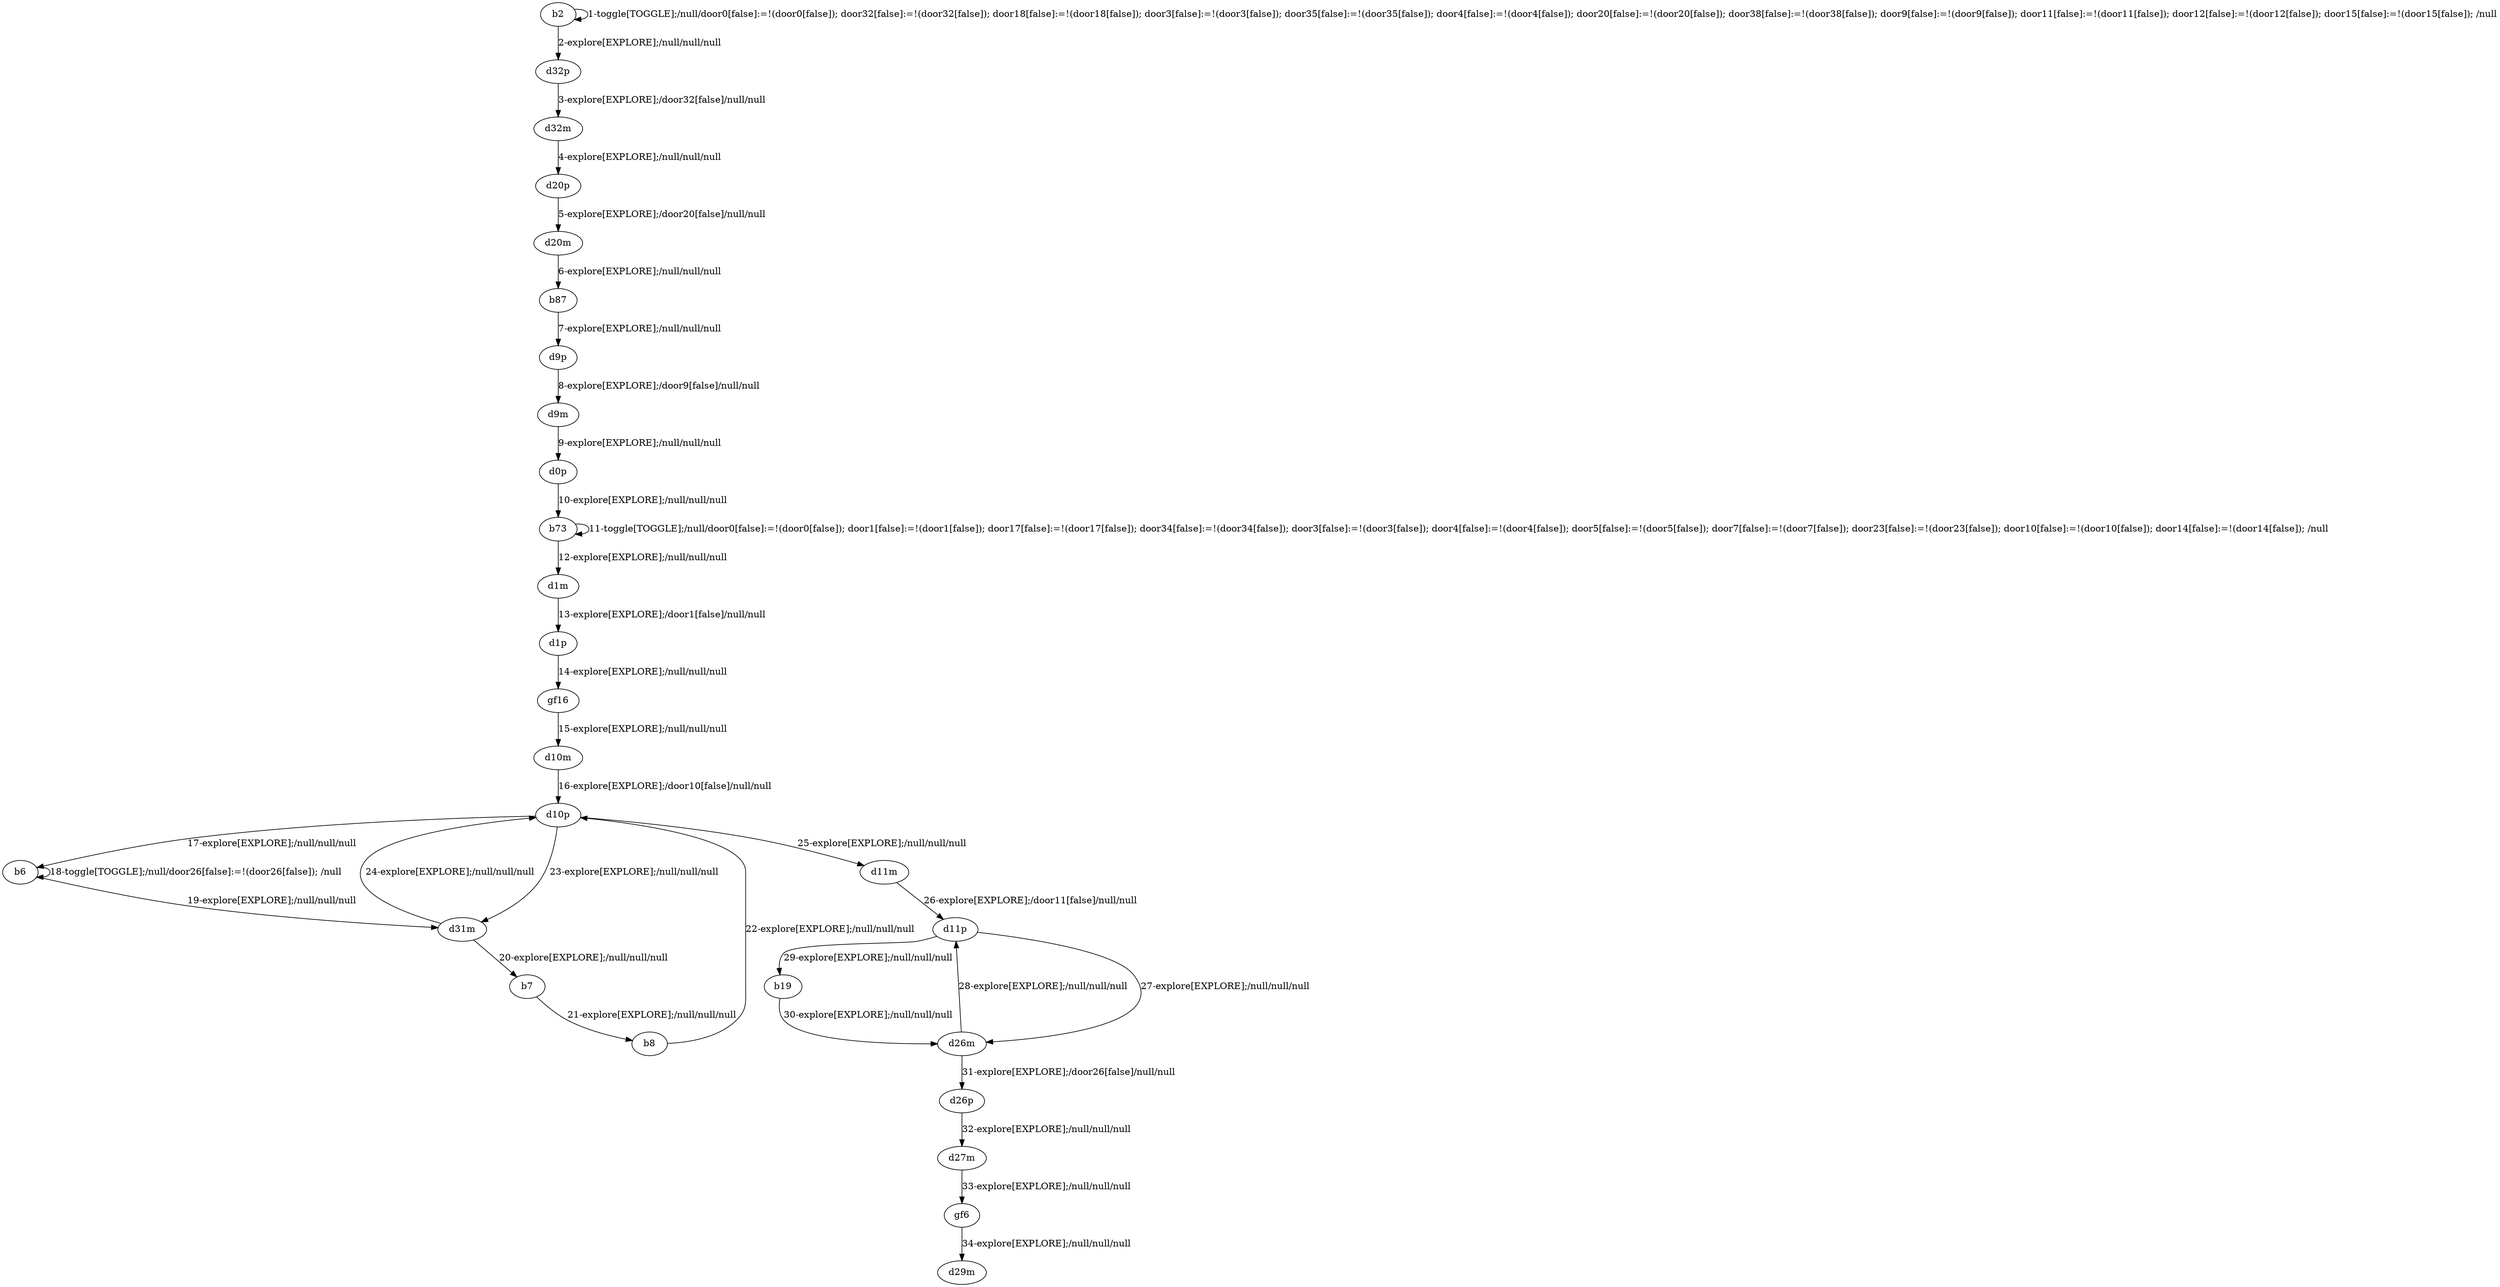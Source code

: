 # Total number of goals covered by this test: 1
# d27m --> gf6

digraph g {
"b2" -> "b2" [label = "1-toggle[TOGGLE];/null/door0[false]:=!(door0[false]); door32[false]:=!(door32[false]); door18[false]:=!(door18[false]); door3[false]:=!(door3[false]); door35[false]:=!(door35[false]); door4[false]:=!(door4[false]); door20[false]:=!(door20[false]); door38[false]:=!(door38[false]); door9[false]:=!(door9[false]); door11[false]:=!(door11[false]); door12[false]:=!(door12[false]); door15[false]:=!(door15[false]); /null"];
"b2" -> "d32p" [label = "2-explore[EXPLORE];/null/null/null"];
"d32p" -> "d32m" [label = "3-explore[EXPLORE];/door32[false]/null/null"];
"d32m" -> "d20p" [label = "4-explore[EXPLORE];/null/null/null"];
"d20p" -> "d20m" [label = "5-explore[EXPLORE];/door20[false]/null/null"];
"d20m" -> "b87" [label = "6-explore[EXPLORE];/null/null/null"];
"b87" -> "d9p" [label = "7-explore[EXPLORE];/null/null/null"];
"d9p" -> "d9m" [label = "8-explore[EXPLORE];/door9[false]/null/null"];
"d9m" -> "d0p" [label = "9-explore[EXPLORE];/null/null/null"];
"d0p" -> "b73" [label = "10-explore[EXPLORE];/null/null/null"];
"b73" -> "b73" [label = "11-toggle[TOGGLE];/null/door0[false]:=!(door0[false]); door1[false]:=!(door1[false]); door17[false]:=!(door17[false]); door34[false]:=!(door34[false]); door3[false]:=!(door3[false]); door4[false]:=!(door4[false]); door5[false]:=!(door5[false]); door7[false]:=!(door7[false]); door23[false]:=!(door23[false]); door10[false]:=!(door10[false]); door14[false]:=!(door14[false]); /null"];
"b73" -> "d1m" [label = "12-explore[EXPLORE];/null/null/null"];
"d1m" -> "d1p" [label = "13-explore[EXPLORE];/door1[false]/null/null"];
"d1p" -> "gf16" [label = "14-explore[EXPLORE];/null/null/null"];
"gf16" -> "d10m" [label = "15-explore[EXPLORE];/null/null/null"];
"d10m" -> "d10p" [label = "16-explore[EXPLORE];/door10[false]/null/null"];
"d10p" -> "b6" [label = "17-explore[EXPLORE];/null/null/null"];
"b6" -> "b6" [label = "18-toggle[TOGGLE];/null/door26[false]:=!(door26[false]); /null"];
"b6" -> "d31m" [label = "19-explore[EXPLORE];/null/null/null"];
"d31m" -> "b7" [label = "20-explore[EXPLORE];/null/null/null"];
"b7" -> "b8" [label = "21-explore[EXPLORE];/null/null/null"];
"b8" -> "d10p" [label = "22-explore[EXPLORE];/null/null/null"];
"d10p" -> "d31m" [label = "23-explore[EXPLORE];/null/null/null"];
"d31m" -> "d10p" [label = "24-explore[EXPLORE];/null/null/null"];
"d10p" -> "d11m" [label = "25-explore[EXPLORE];/null/null/null"];
"d11m" -> "d11p" [label = "26-explore[EXPLORE];/door11[false]/null/null"];
"d11p" -> "d26m" [label = "27-explore[EXPLORE];/null/null/null"];
"d26m" -> "d11p" [label = "28-explore[EXPLORE];/null/null/null"];
"d11p" -> "b19" [label = "29-explore[EXPLORE];/null/null/null"];
"b19" -> "d26m" [label = "30-explore[EXPLORE];/null/null/null"];
"d26m" -> "d26p" [label = "31-explore[EXPLORE];/door26[false]/null/null"];
"d26p" -> "d27m" [label = "32-explore[EXPLORE];/null/null/null"];
"d27m" -> "gf6" [label = "33-explore[EXPLORE];/null/null/null"];
"gf6" -> "d29m" [label = "34-explore[EXPLORE];/null/null/null"];
}